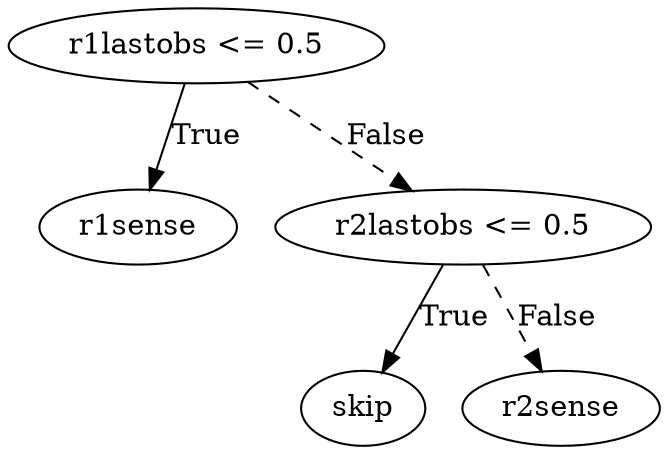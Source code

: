 digraph {
0 [label="r1lastobs <= 0.5"];
1 [label="r1sense"];
0 -> 1 [label="True"];
2 [label="r2lastobs <= 0.5"];
3 [label="skip"];
2 -> 3 [label="True"];
4 [label="r2sense"];
2 -> 4 [style="dashed", label="False"];
0 -> 2 [style="dashed", label="False"];

}